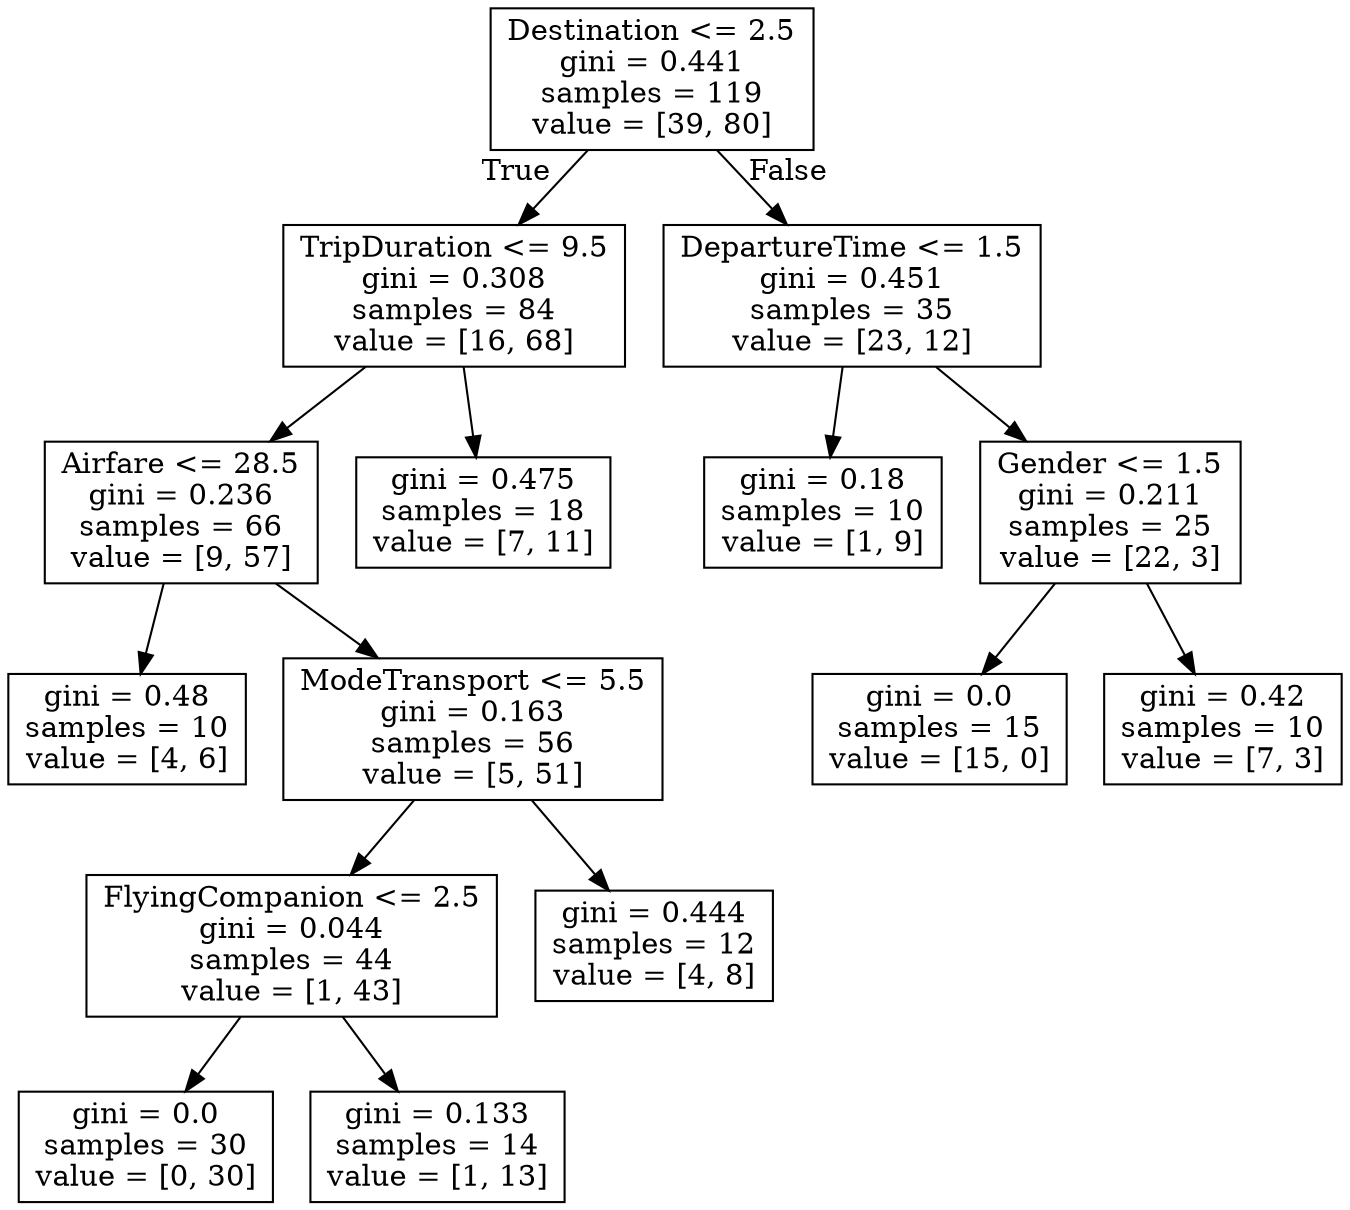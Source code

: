 digraph Tree {
node [shape=box] ;
0 [label="Destination <= 2.5\ngini = 0.441\nsamples = 119\nvalue = [39, 80]"] ;
1 [label="TripDuration <= 9.5\ngini = 0.308\nsamples = 84\nvalue = [16, 68]"] ;
0 -> 1 [labeldistance=2.5, labelangle=45, headlabel="True"] ;
2 [label="Airfare <= 28.5\ngini = 0.236\nsamples = 66\nvalue = [9, 57]"] ;
1 -> 2 ;
3 [label="gini = 0.48\nsamples = 10\nvalue = [4, 6]"] ;
2 -> 3 ;
4 [label="ModeTransport <= 5.5\ngini = 0.163\nsamples = 56\nvalue = [5, 51]"] ;
2 -> 4 ;
5 [label="FlyingCompanion <= 2.5\ngini = 0.044\nsamples = 44\nvalue = [1, 43]"] ;
4 -> 5 ;
6 [label="gini = 0.0\nsamples = 30\nvalue = [0, 30]"] ;
5 -> 6 ;
7 [label="gini = 0.133\nsamples = 14\nvalue = [1, 13]"] ;
5 -> 7 ;
8 [label="gini = 0.444\nsamples = 12\nvalue = [4, 8]"] ;
4 -> 8 ;
9 [label="gini = 0.475\nsamples = 18\nvalue = [7, 11]"] ;
1 -> 9 ;
10 [label="DepartureTime <= 1.5\ngini = 0.451\nsamples = 35\nvalue = [23, 12]"] ;
0 -> 10 [labeldistance=2.5, labelangle=-45, headlabel="False"] ;
11 [label="gini = 0.18\nsamples = 10\nvalue = [1, 9]"] ;
10 -> 11 ;
12 [label="Gender <= 1.5\ngini = 0.211\nsamples = 25\nvalue = [22, 3]"] ;
10 -> 12 ;
13 [label="gini = 0.0\nsamples = 15\nvalue = [15, 0]"] ;
12 -> 13 ;
14 [label="gini = 0.42\nsamples = 10\nvalue = [7, 3]"] ;
12 -> 14 ;
}